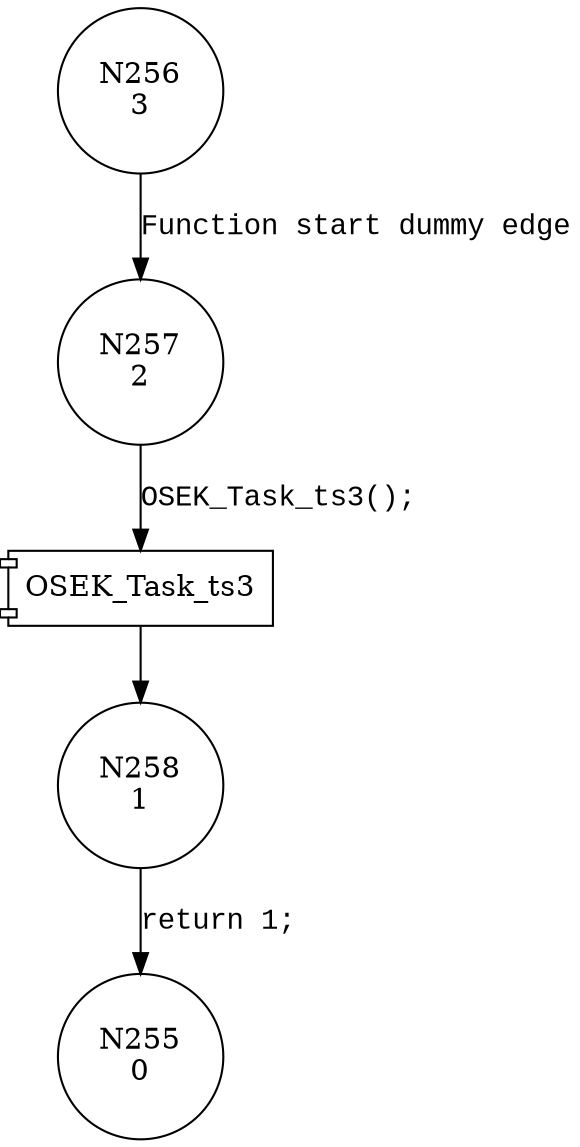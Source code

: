 digraph __startrek_entry_pt_OSEK_Task_ts3 {
256 [shape="circle" label="N256\n3"]
257 [shape="circle" label="N257\n2"]
258 [shape="circle" label="N258\n1"]
255 [shape="circle" label="N255\n0"]
256 -> 257 [label="Function start dummy edge" fontname="Courier New"]
100117 [shape="component" label="OSEK_Task_ts3"]
257 -> 100117 [label="OSEK_Task_ts3();" fontname="Courier New"]
100117 -> 258 [label="" fontname="Courier New"]
258 -> 255 [label="return 1;" fontname="Courier New"]
}
